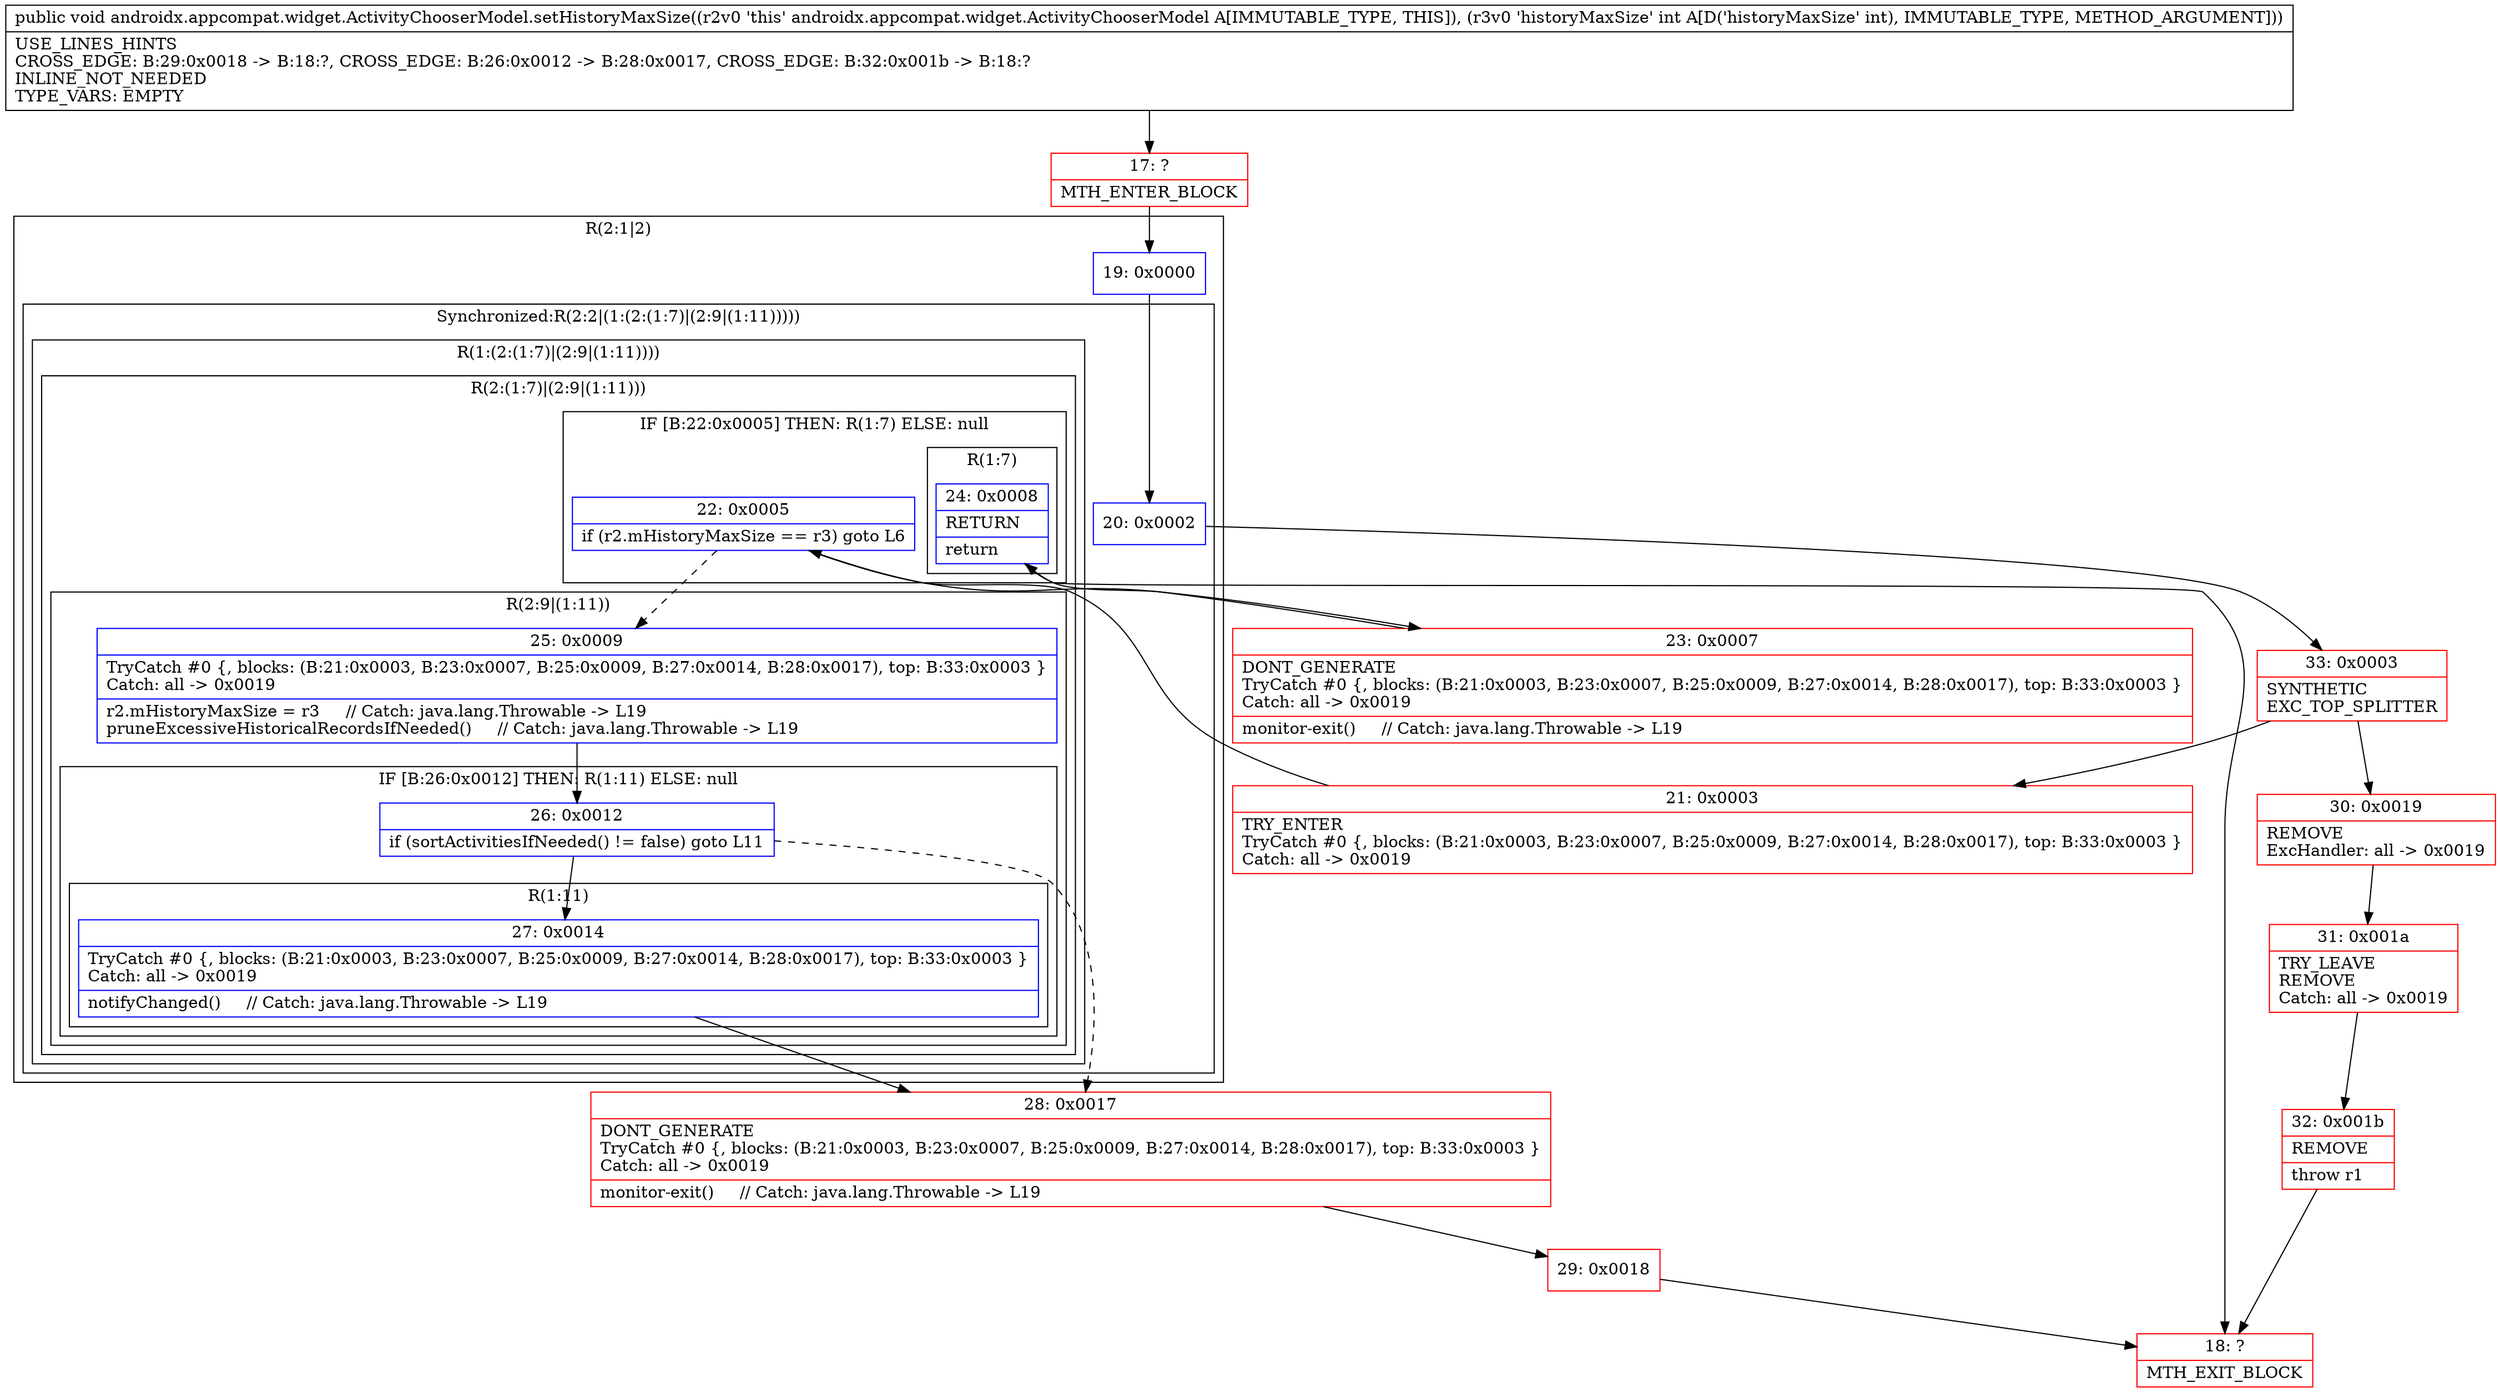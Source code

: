 digraph "CFG forandroidx.appcompat.widget.ActivityChooserModel.setHistoryMaxSize(I)V" {
subgraph cluster_Region_1563926372 {
label = "R(2:1|2)";
node [shape=record,color=blue];
Node_19 [shape=record,label="{19\:\ 0x0000}"];
subgraph cluster_SynchronizedRegion_179451848 {
label = "Synchronized:R(2:2|(1:(2:(1:7)|(2:9|(1:11)))))";
node [shape=record,color=blue];
Node_20 [shape=record,label="{20\:\ 0x0002}"];
subgraph cluster_Region_1370046650 {
label = "R(1:(2:(1:7)|(2:9|(1:11))))";
node [shape=record,color=blue];
subgraph cluster_Region_119843873 {
label = "R(2:(1:7)|(2:9|(1:11)))";
node [shape=record,color=blue];
subgraph cluster_IfRegion_1711918878 {
label = "IF [B:22:0x0005] THEN: R(1:7) ELSE: null";
node [shape=record,color=blue];
Node_22 [shape=record,label="{22\:\ 0x0005|if (r2.mHistoryMaxSize == r3) goto L6\l}"];
subgraph cluster_Region_2107553888 {
label = "R(1:7)";
node [shape=record,color=blue];
Node_24 [shape=record,label="{24\:\ 0x0008|RETURN\l|return\l}"];
}
}
subgraph cluster_Region_1714002937 {
label = "R(2:9|(1:11))";
node [shape=record,color=blue];
Node_25 [shape=record,label="{25\:\ 0x0009|TryCatch #0 \{, blocks: (B:21:0x0003, B:23:0x0007, B:25:0x0009, B:27:0x0014, B:28:0x0017), top: B:33:0x0003 \}\lCatch: all \-\> 0x0019\l|r2.mHistoryMaxSize = r3     \/\/ Catch: java.lang.Throwable \-\> L19\lpruneExcessiveHistoricalRecordsIfNeeded()     \/\/ Catch: java.lang.Throwable \-\> L19\l}"];
subgraph cluster_IfRegion_1154377401 {
label = "IF [B:26:0x0012] THEN: R(1:11) ELSE: null";
node [shape=record,color=blue];
Node_26 [shape=record,label="{26\:\ 0x0012|if (sortActivitiesIfNeeded() != false) goto L11\l}"];
subgraph cluster_Region_1821843457 {
label = "R(1:11)";
node [shape=record,color=blue];
Node_27 [shape=record,label="{27\:\ 0x0014|TryCatch #0 \{, blocks: (B:21:0x0003, B:23:0x0007, B:25:0x0009, B:27:0x0014, B:28:0x0017), top: B:33:0x0003 \}\lCatch: all \-\> 0x0019\l|notifyChanged()     \/\/ Catch: java.lang.Throwable \-\> L19\l}"];
}
}
}
}
}
}
}
Node_17 [shape=record,color=red,label="{17\:\ ?|MTH_ENTER_BLOCK\l}"];
Node_33 [shape=record,color=red,label="{33\:\ 0x0003|SYNTHETIC\lEXC_TOP_SPLITTER\l}"];
Node_21 [shape=record,color=red,label="{21\:\ 0x0003|TRY_ENTER\lTryCatch #0 \{, blocks: (B:21:0x0003, B:23:0x0007, B:25:0x0009, B:27:0x0014, B:28:0x0017), top: B:33:0x0003 \}\lCatch: all \-\> 0x0019\l}"];
Node_23 [shape=record,color=red,label="{23\:\ 0x0007|DONT_GENERATE\lTryCatch #0 \{, blocks: (B:21:0x0003, B:23:0x0007, B:25:0x0009, B:27:0x0014, B:28:0x0017), top: B:33:0x0003 \}\lCatch: all \-\> 0x0019\l|monitor\-exit()     \/\/ Catch: java.lang.Throwable \-\> L19\l}"];
Node_18 [shape=record,color=red,label="{18\:\ ?|MTH_EXIT_BLOCK\l}"];
Node_28 [shape=record,color=red,label="{28\:\ 0x0017|DONT_GENERATE\lTryCatch #0 \{, blocks: (B:21:0x0003, B:23:0x0007, B:25:0x0009, B:27:0x0014, B:28:0x0017), top: B:33:0x0003 \}\lCatch: all \-\> 0x0019\l|monitor\-exit()     \/\/ Catch: java.lang.Throwable \-\> L19\l}"];
Node_29 [shape=record,color=red,label="{29\:\ 0x0018}"];
Node_30 [shape=record,color=red,label="{30\:\ 0x0019|REMOVE\lExcHandler: all \-\> 0x0019\l}"];
Node_31 [shape=record,color=red,label="{31\:\ 0x001a|TRY_LEAVE\lREMOVE\lCatch: all \-\> 0x0019\l}"];
Node_32 [shape=record,color=red,label="{32\:\ 0x001b|REMOVE\l|throw r1\l}"];
MethodNode[shape=record,label="{public void androidx.appcompat.widget.ActivityChooserModel.setHistoryMaxSize((r2v0 'this' androidx.appcompat.widget.ActivityChooserModel A[IMMUTABLE_TYPE, THIS]), (r3v0 'historyMaxSize' int A[D('historyMaxSize' int), IMMUTABLE_TYPE, METHOD_ARGUMENT]))  | USE_LINES_HINTS\lCROSS_EDGE: B:29:0x0018 \-\> B:18:?, CROSS_EDGE: B:26:0x0012 \-\> B:28:0x0017, CROSS_EDGE: B:32:0x001b \-\> B:18:?\lINLINE_NOT_NEEDED\lTYPE_VARS: EMPTY\l}"];
MethodNode -> Node_17;Node_19 -> Node_20;
Node_20 -> Node_33;
Node_22 -> Node_23;
Node_22 -> Node_25[style=dashed];
Node_24 -> Node_18;
Node_25 -> Node_26;
Node_26 -> Node_27;
Node_26 -> Node_28[style=dashed];
Node_27 -> Node_28;
Node_17 -> Node_19;
Node_33 -> Node_21;
Node_33 -> Node_30;
Node_21 -> Node_22;
Node_23 -> Node_24;
Node_28 -> Node_29;
Node_29 -> Node_18;
Node_30 -> Node_31;
Node_31 -> Node_32;
Node_32 -> Node_18;
}

